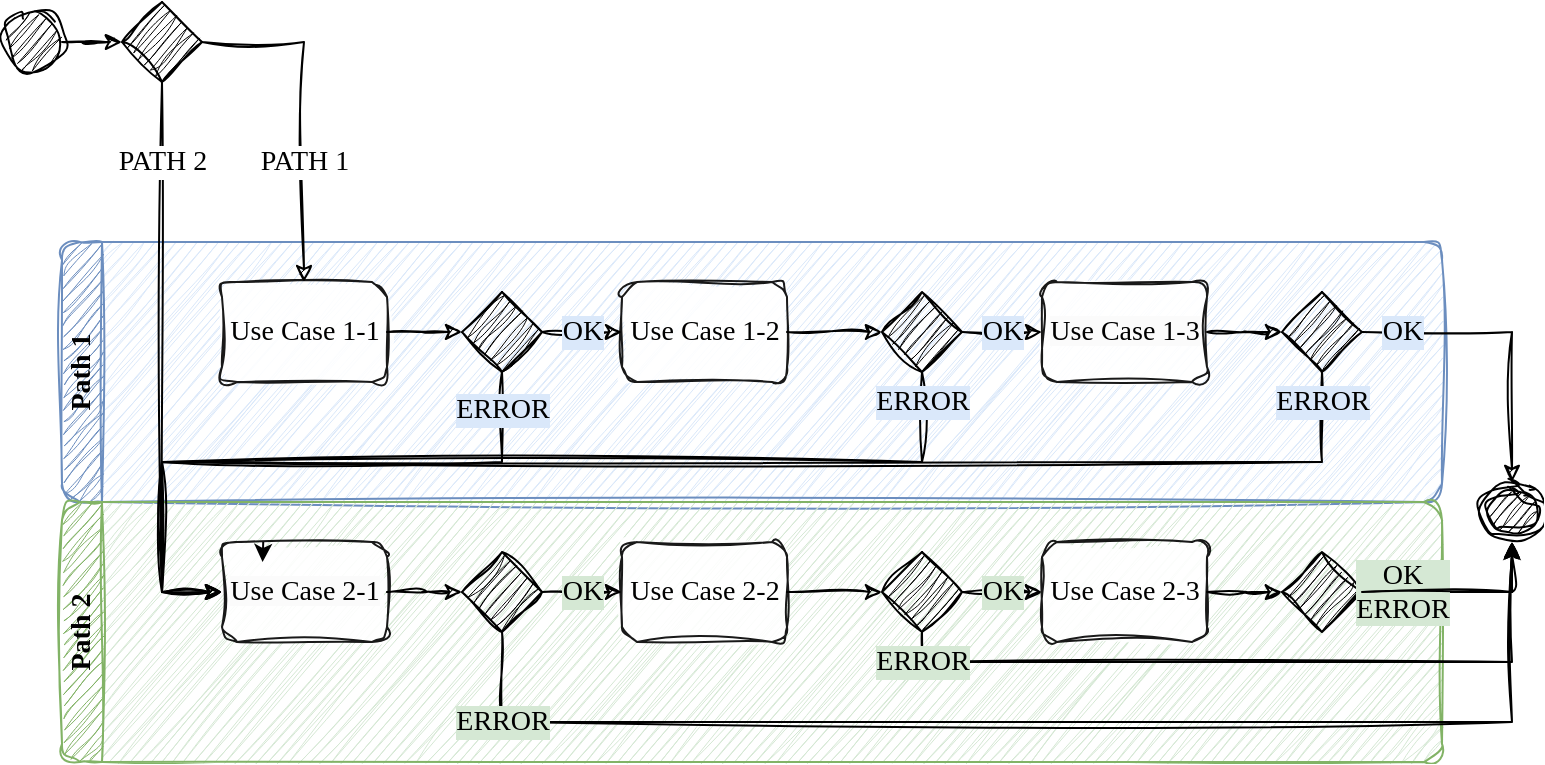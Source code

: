 <mxfile version="24.4.6" type="device">
  <diagram name="Page-1" id="c7488fd3-1785-93aa-aadb-54a6760d102a">
    <mxGraphModel dx="989" dy="542" grid="1" gridSize="10" guides="1" tooltips="1" connect="1" arrows="1" fold="1" page="1" pageScale="1" pageWidth="1100" pageHeight="850" background="none" math="0" shadow="0">
      <root>
        <mxCell id="0" />
        <mxCell id="1" parent="0" />
        <mxCell id="CB23qE7CLjNzFdRbjK3I-55" value="Path 1" style="swimlane;startSize=20;horizontal=0;html=1;whiteSpace=wrap;fillColor=#6c8ebf;strokeColor=#6c8ebf;swimlaneFillColor=#dae8fa;sketch=1;curveFitting=1;jiggle=2;rounded=1;fontFamily=Just Another Hand;fontSource=https%3A%2F%2Ffonts.googleapis.com%2Fcss%3Ffamily%3DJust%2BAnother%2BHand;fontSize=14;" parent="1" vertex="1">
          <mxGeometry x="170" y="240" width="690" height="130" as="geometry">
            <mxRectangle x="170" y="140" width="40" height="70" as="alternateBounds" />
          </mxGeometry>
        </mxCell>
        <mxCell id="CB23qE7CLjNzFdRbjK3I-6" value="Use Case 1-1" style="rounded=1;whiteSpace=wrap;html=1;opacity=90;sketch=1;curveFitting=1;jiggle=2;fontFamily=Just Another Hand;fontSource=https%3A%2F%2Ffonts.googleapis.com%2Fcss%3Ffamily%3DJust%2BAnother%2BHand;fontSize=14;" parent="CB23qE7CLjNzFdRbjK3I-55" vertex="1">
          <mxGeometry x="80" y="20" width="82.5" height="50" as="geometry" />
        </mxCell>
        <mxCell id="CB23qE7CLjNzFdRbjK3I-21" value="Use Case 1-2" style="rounded=1;whiteSpace=wrap;html=1;opacity=90;sketch=1;curveFitting=1;jiggle=2;fontFamily=Just Another Hand;fontSource=https%3A%2F%2Ffonts.googleapis.com%2Fcss%3Ffamily%3DJust%2BAnother%2BHand;fontSize=14;" parent="CB23qE7CLjNzFdRbjK3I-55" vertex="1">
          <mxGeometry x="280" y="20" width="82.5" height="50" as="geometry" />
        </mxCell>
        <mxCell id="CB23qE7CLjNzFdRbjK3I-59" value="OK" style="edgeStyle=orthogonalEdgeStyle;rounded=0;orthogonalLoop=1;jettySize=auto;html=1;labelBackgroundColor=#DAE8FA;sketch=1;curveFitting=1;jiggle=2;fontFamily=Just Another Hand;fontSource=https%3A%2F%2Ffonts.googleapis.com%2Fcss%3Ffamily%3DJust%2BAnother%2BHand;fontSize=14;" parent="CB23qE7CLjNzFdRbjK3I-55" source="CB23qE7CLjNzFdRbjK3I-17" target="CB23qE7CLjNzFdRbjK3I-21" edge="1">
          <mxGeometry relative="1" as="geometry">
            <mxPoint as="offset" />
          </mxGeometry>
        </mxCell>
        <mxCell id="CB23qE7CLjNzFdRbjK3I-17" value="" style="rhombus;whiteSpace=wrap;html=1;fillColor=strokeColor;sketch=1;curveFitting=1;jiggle=2;fontFamily=Just Another Hand;fontSource=https%3A%2F%2Ffonts.googleapis.com%2Fcss%3Ffamily%3DJust%2BAnother%2BHand;fontSize=14;" parent="CB23qE7CLjNzFdRbjK3I-55" vertex="1">
          <mxGeometry x="200" y="25" width="40" height="40" as="geometry" />
        </mxCell>
        <mxCell id="CB23qE7CLjNzFdRbjK3I-31" style="edgeStyle=orthogonalEdgeStyle;rounded=0;orthogonalLoop=1;jettySize=auto;html=1;sketch=1;curveFitting=1;jiggle=2;fontFamily=Just Another Hand;fontSource=https%3A%2F%2Ffonts.googleapis.com%2Fcss%3Ffamily%3DJust%2BAnother%2BHand;fontSize=14;" parent="CB23qE7CLjNzFdRbjK3I-55" source="CB23qE7CLjNzFdRbjK3I-6" target="CB23qE7CLjNzFdRbjK3I-17" edge="1">
          <mxGeometry relative="1" as="geometry" />
        </mxCell>
        <mxCell id="CB23qE7CLjNzFdRbjK3I-22" value="" style="rhombus;whiteSpace=wrap;html=1;fillColor=strokeColor;sketch=1;curveFitting=1;jiggle=2;fontFamily=Just Another Hand;fontSource=https%3A%2F%2Ffonts.googleapis.com%2Fcss%3Ffamily%3DJust%2BAnother%2BHand;fontSize=14;" parent="CB23qE7CLjNzFdRbjK3I-55" vertex="1">
          <mxGeometry x="410" y="25" width="40" height="40" as="geometry" />
        </mxCell>
        <mxCell id="CB23qE7CLjNzFdRbjK3I-33" style="edgeStyle=orthogonalEdgeStyle;rounded=0;orthogonalLoop=1;jettySize=auto;html=1;sketch=1;curveFitting=1;jiggle=2;fontFamily=Just Another Hand;fontSource=https%3A%2F%2Ffonts.googleapis.com%2Fcss%3Ffamily%3DJust%2BAnother%2BHand;fontSize=14;" parent="CB23qE7CLjNzFdRbjK3I-55" source="CB23qE7CLjNzFdRbjK3I-21" target="CB23qE7CLjNzFdRbjK3I-22" edge="1">
          <mxGeometry relative="1" as="geometry" />
        </mxCell>
        <mxCell id="CB23qE7CLjNzFdRbjK3I-23" value="&lt;span style=&quot;color: rgb(0, 0, 0); font-size: 14px; font-style: normal; font-variant-ligatures: normal; font-variant-caps: normal; font-weight: 400; letter-spacing: normal; orphans: 2; text-align: center; text-indent: 0px; text-transform: none; widows: 2; word-spacing: 0px; -webkit-text-stroke-width: 0px; background-color: rgb(251, 251, 251); text-decoration-thickness: initial; text-decoration-style: initial; text-decoration-color: initial; float: none; display: inline !important;&quot;&gt;Use Case 1-3&lt;/span&gt;" style="rounded=1;whiteSpace=wrap;html=1;opacity=90;sketch=1;curveFitting=1;jiggle=2;fontFamily=Just Another Hand;fontSource=https%3A%2F%2Ffonts.googleapis.com%2Fcss%3Ffamily%3DJust%2BAnother%2BHand;fontSize=14;" parent="CB23qE7CLjNzFdRbjK3I-55" vertex="1">
          <mxGeometry x="490" y="20" width="82.5" height="50" as="geometry" />
        </mxCell>
        <mxCell id="CB23qE7CLjNzFdRbjK3I-34" value="OK" style="edgeStyle=orthogonalEdgeStyle;rounded=0;orthogonalLoop=1;jettySize=auto;html=1;labelBackgroundColor=#DAE8FA;sketch=1;curveFitting=1;jiggle=2;fontFamily=Just Another Hand;fontSource=https%3A%2F%2Ffonts.googleapis.com%2Fcss%3Ffamily%3DJust%2BAnother%2BHand;fontSize=14;" parent="CB23qE7CLjNzFdRbjK3I-55" source="CB23qE7CLjNzFdRbjK3I-22" target="CB23qE7CLjNzFdRbjK3I-23" edge="1">
          <mxGeometry relative="1" as="geometry">
            <mxPoint as="offset" />
          </mxGeometry>
        </mxCell>
        <mxCell id="CB23qE7CLjNzFdRbjK3I-24" value="" style="rhombus;whiteSpace=wrap;html=1;fillColor=strokeColor;sketch=1;curveFitting=1;jiggle=2;fontFamily=Just Another Hand;fontSource=https%3A%2F%2Ffonts.googleapis.com%2Fcss%3Ffamily%3DJust%2BAnother%2BHand;fontSize=14;" parent="CB23qE7CLjNzFdRbjK3I-55" vertex="1">
          <mxGeometry x="610" y="25" width="40" height="40" as="geometry" />
        </mxCell>
        <mxCell id="CB23qE7CLjNzFdRbjK3I-35" style="edgeStyle=orthogonalEdgeStyle;rounded=0;orthogonalLoop=1;jettySize=auto;html=1;sketch=1;curveFitting=1;jiggle=2;fontFamily=Just Another Hand;fontSource=https%3A%2F%2Ffonts.googleapis.com%2Fcss%3Ffamily%3DJust%2BAnother%2BHand;fontSize=14;" parent="CB23qE7CLjNzFdRbjK3I-55" source="CB23qE7CLjNzFdRbjK3I-23" target="CB23qE7CLjNzFdRbjK3I-24" edge="1">
          <mxGeometry relative="1" as="geometry" />
        </mxCell>
        <mxCell id="CB23qE7CLjNzFdRbjK3I-56" value="Path 2" style="swimlane;startSize=20;horizontal=0;html=1;whiteSpace=wrap;fillColor=#82B366;strokeColor=#82b366;swimlaneFillColor=#D5E8D4;sketch=1;curveFitting=1;jiggle=2;rounded=1;fontFamily=Just Another Hand;fontSource=https%3A%2F%2Ffonts.googleapis.com%2Fcss%3Ffamily%3DJust%2BAnother%2BHand;fontSize=14;" parent="1" vertex="1">
          <mxGeometry x="170" y="370" width="690" height="130" as="geometry" />
        </mxCell>
        <mxCell id="CB23qE7CLjNzFdRbjK3I-46" value="" style="rhombus;whiteSpace=wrap;html=1;fillColor=strokeColor;sketch=1;curveFitting=1;jiggle=2;fontFamily=Just Another Hand;fontSource=https%3A%2F%2Ffonts.googleapis.com%2Fcss%3Ffamily%3DJust%2BAnother%2BHand;fontSize=14;" parent="CB23qE7CLjNzFdRbjK3I-56" vertex="1">
          <mxGeometry x="610" y="25" width="40" height="40" as="geometry" />
        </mxCell>
        <mxCell id="CB23qE7CLjNzFdRbjK3I-29" value="Use Case 2-3" style="rounded=1;whiteSpace=wrap;html=1;opacity=90;sketch=1;curveFitting=1;jiggle=2;fontFamily=Just Another Hand;fontSource=https%3A%2F%2Ffonts.googleapis.com%2Fcss%3Ffamily%3DJust%2BAnother%2BHand;fontSize=14;" parent="CB23qE7CLjNzFdRbjK3I-56" vertex="1">
          <mxGeometry x="490" y="20" width="82.5" height="50" as="geometry" />
        </mxCell>
        <mxCell id="CB23qE7CLjNzFdRbjK3I-47" style="edgeStyle=orthogonalEdgeStyle;rounded=0;orthogonalLoop=1;jettySize=auto;html=1;sketch=1;curveFitting=1;jiggle=2;fontFamily=Just Another Hand;fontSource=https%3A%2F%2Ffonts.googleapis.com%2Fcss%3Ffamily%3DJust%2BAnother%2BHand;fontSize=14;" parent="CB23qE7CLjNzFdRbjK3I-56" source="CB23qE7CLjNzFdRbjK3I-29" target="CB23qE7CLjNzFdRbjK3I-46" edge="1">
          <mxGeometry relative="1" as="geometry" />
        </mxCell>
        <mxCell id="CB23qE7CLjNzFdRbjK3I-28" value="" style="rhombus;whiteSpace=wrap;html=1;fillColor=strokeColor;sketch=1;curveFitting=1;jiggle=2;fontFamily=Just Another Hand;fontSource=https%3A%2F%2Ffonts.googleapis.com%2Fcss%3Ffamily%3DJust%2BAnother%2BHand;fontSize=14;" parent="CB23qE7CLjNzFdRbjK3I-56" vertex="1">
          <mxGeometry x="410" y="25" width="40" height="40" as="geometry" />
        </mxCell>
        <mxCell id="CB23qE7CLjNzFdRbjK3I-41" value="OK" style="edgeStyle=orthogonalEdgeStyle;rounded=0;orthogonalLoop=1;jettySize=auto;html=1;labelBackgroundColor=#D5E8D4;sketch=1;curveFitting=1;jiggle=2;fontFamily=Just Another Hand;fontSource=https%3A%2F%2Ffonts.googleapis.com%2Fcss%3Ffamily%3DJust%2BAnother%2BHand;fontSize=14;" parent="CB23qE7CLjNzFdRbjK3I-56" source="CB23qE7CLjNzFdRbjK3I-28" target="CB23qE7CLjNzFdRbjK3I-29" edge="1">
          <mxGeometry relative="1" as="geometry" />
        </mxCell>
        <mxCell id="CB23qE7CLjNzFdRbjK3I-27" value="Use Case 2-2" style="rounded=1;whiteSpace=wrap;html=1;opacity=90;sketch=1;curveFitting=1;jiggle=2;fontFamily=Just Another Hand;fontSource=https%3A%2F%2Ffonts.googleapis.com%2Fcss%3Ffamily%3DJust%2BAnother%2BHand;fontSize=14;" parent="CB23qE7CLjNzFdRbjK3I-56" vertex="1">
          <mxGeometry x="280" y="20" width="82.5" height="50" as="geometry" />
        </mxCell>
        <mxCell id="CB23qE7CLjNzFdRbjK3I-40" style="edgeStyle=orthogonalEdgeStyle;rounded=0;orthogonalLoop=1;jettySize=auto;html=1;entryX=0;entryY=0.5;entryDx=0;entryDy=0;sketch=1;curveFitting=1;jiggle=2;fontFamily=Just Another Hand;fontSource=https%3A%2F%2Ffonts.googleapis.com%2Fcss%3Ffamily%3DJust%2BAnother%2BHand;fontSize=14;" parent="CB23qE7CLjNzFdRbjK3I-56" source="CB23qE7CLjNzFdRbjK3I-27" target="CB23qE7CLjNzFdRbjK3I-28" edge="1">
          <mxGeometry relative="1" as="geometry" />
        </mxCell>
        <mxCell id="CB23qE7CLjNzFdRbjK3I-26" value="" style="rhombus;whiteSpace=wrap;html=1;fillColor=strokeColor;sketch=1;curveFitting=1;jiggle=2;fontFamily=Just Another Hand;fontSource=https%3A%2F%2Ffonts.googleapis.com%2Fcss%3Ffamily%3DJust%2BAnother%2BHand;fontSize=14;" parent="CB23qE7CLjNzFdRbjK3I-56" vertex="1">
          <mxGeometry x="200" y="25" width="40" height="40" as="geometry" />
        </mxCell>
        <mxCell id="CB23qE7CLjNzFdRbjK3I-39" value="OK" style="edgeStyle=orthogonalEdgeStyle;rounded=0;orthogonalLoop=1;jettySize=auto;html=1;labelBackgroundColor=#D5E8D4;sketch=1;curveFitting=1;jiggle=2;fontFamily=Just Another Hand;fontSource=https%3A%2F%2Ffonts.googleapis.com%2Fcss%3Ffamily%3DJust%2BAnother%2BHand;fontSize=14;" parent="CB23qE7CLjNzFdRbjK3I-56" source="CB23qE7CLjNzFdRbjK3I-26" target="CB23qE7CLjNzFdRbjK3I-27" edge="1">
          <mxGeometry relative="1" as="geometry" />
        </mxCell>
        <mxCell id="CB23qE7CLjNzFdRbjK3I-5" value="" style="edgeStyle=orthogonalEdgeStyle;rounded=0;orthogonalLoop=1;jettySize=auto;html=1;sketch=1;curveFitting=1;jiggle=2;fontFamily=Just Another Hand;fontSource=https%3A%2F%2Ffonts.googleapis.com%2Fcss%3Ffamily%3DJust%2BAnother%2BHand;fontSize=14;" parent="1" source="CB23qE7CLjNzFdRbjK3I-1" target="CB23qE7CLjNzFdRbjK3I-4" edge="1">
          <mxGeometry relative="1" as="geometry" />
        </mxCell>
        <mxCell id="CB23qE7CLjNzFdRbjK3I-1" value="" style="ellipse;fillColor=strokeColor;html=1;sketch=1;curveFitting=1;jiggle=2;fontFamily=Just Another Hand;fontSource=https%3A%2F%2Ffonts.googleapis.com%2Fcss%3Ffamily%3DJust%2BAnother%2BHand;fontSize=14;" parent="1" vertex="1">
          <mxGeometry x="140" y="125" width="30" height="30" as="geometry" />
        </mxCell>
        <mxCell id="CB23qE7CLjNzFdRbjK3I-7" value="PATH 1" style="edgeStyle=orthogonalEdgeStyle;rounded=0;orthogonalLoop=1;jettySize=auto;html=1;labelBorderColor=none;sketch=1;curveFitting=1;jiggle=2;fontFamily=Just Another Hand;fontSource=https%3A%2F%2Ffonts.googleapis.com%2Fcss%3Ffamily%3DJust%2BAnother%2BHand;fontSize=14;" parent="1" source="CB23qE7CLjNzFdRbjK3I-4" target="CB23qE7CLjNzFdRbjK3I-6" edge="1">
          <mxGeometry x="0.298" relative="1" as="geometry">
            <Array as="points">
              <mxPoint x="291" y="140" />
            </Array>
            <mxPoint as="offset" />
          </mxGeometry>
        </mxCell>
        <mxCell id="CB23qE7CLjNzFdRbjK3I-30" value="PATH 2" style="edgeStyle=orthogonalEdgeStyle;rounded=0;orthogonalLoop=1;jettySize=auto;html=1;entryX=0;entryY=0.5;entryDx=0;entryDy=0;labelBorderColor=none;sketch=1;curveFitting=1;jiggle=2;fontFamily=Just Another Hand;fontSource=https%3A%2F%2Ffonts.googleapis.com%2Fcss%3Ffamily%3DJust%2BAnother%2BHand;fontSize=14;" parent="1" source="CB23qE7CLjNzFdRbjK3I-4" target="CB23qE7CLjNzFdRbjK3I-25" edge="1">
          <mxGeometry x="-0.719" relative="1" as="geometry">
            <Array as="points">
              <mxPoint x="220" y="415" />
            </Array>
            <mxPoint as="offset" />
          </mxGeometry>
        </mxCell>
        <mxCell id="CB23qE7CLjNzFdRbjK3I-4" value="" style="rhombus;whiteSpace=wrap;html=1;fillColor=strokeColor;sketch=1;curveFitting=1;jiggle=2;fontFamily=Just Another Hand;fontSource=https%3A%2F%2Ffonts.googleapis.com%2Fcss%3Ffamily%3DJust%2BAnother%2BHand;fontSize=14;" parent="1" vertex="1">
          <mxGeometry x="200" y="120" width="40" height="40" as="geometry" />
        </mxCell>
        <mxCell id="CB23qE7CLjNzFdRbjK3I-50" style="edgeStyle=orthogonalEdgeStyle;rounded=0;orthogonalLoop=1;jettySize=auto;html=1;entryX=0;entryY=0.5;entryDx=0;entryDy=0;sketch=1;curveFitting=1;jiggle=2;fontFamily=Just Another Hand;fontSource=https%3A%2F%2Ffonts.googleapis.com%2Fcss%3Ffamily%3DJust%2BAnother%2BHand;fontSize=14;" parent="1" source="CB23qE7CLjNzFdRbjK3I-17" target="CB23qE7CLjNzFdRbjK3I-25" edge="1">
          <mxGeometry relative="1" as="geometry">
            <Array as="points">
              <mxPoint x="390" y="350" />
              <mxPoint x="220" y="350" />
              <mxPoint x="220" y="415" />
            </Array>
          </mxGeometry>
        </mxCell>
        <mxCell id="CB23qE7CLjNzFdRbjK3I-58" value="ERROR" style="edgeLabel;html=1;align=center;verticalAlign=middle;resizable=0;points=[];labelBackgroundColor=#DAE8FA;fontFamily=Just Another Hand;fontSource=https%3A%2F%2Ffonts.googleapis.com%2Fcss%3Ffamily%3DJust%2BAnother%2BHand;fontSize=14;" parent="CB23qE7CLjNzFdRbjK3I-50" vertex="1" connectable="0">
          <mxGeometry x="-0.882" y="-3" relative="1" as="geometry">
            <mxPoint x="3" as="offset" />
          </mxGeometry>
        </mxCell>
        <mxCell id="CB23qE7CLjNzFdRbjK3I-51" value="ERROR" style="edgeStyle=orthogonalEdgeStyle;rounded=0;orthogonalLoop=1;jettySize=auto;html=1;entryX=0;entryY=0.5;entryDx=0;entryDy=0;labelBackgroundColor=#DAE8FA;sketch=1;curveFitting=1;jiggle=2;fontFamily=Just Another Hand;fontSource=https%3A%2F%2Ffonts.googleapis.com%2Fcss%3Ffamily%3DJust%2BAnother%2BHand;fontSize=14;" parent="1" source="CB23qE7CLjNzFdRbjK3I-22" target="CB23qE7CLjNzFdRbjK3I-25" edge="1">
          <mxGeometry x="-0.942" relative="1" as="geometry">
            <Array as="points">
              <mxPoint x="600" y="350" />
              <mxPoint x="220" y="350" />
              <mxPoint x="220" y="415" />
            </Array>
            <mxPoint as="offset" />
          </mxGeometry>
        </mxCell>
        <mxCell id="CB23qE7CLjNzFdRbjK3I-48" value="OK" style="edgeStyle=orthogonalEdgeStyle;rounded=0;orthogonalLoop=1;jettySize=auto;html=1;entryX=0.5;entryY=0;entryDx=0;entryDy=0;labelBackgroundColor=#DAE8FA;sketch=1;curveFitting=1;jiggle=2;fontFamily=Just Another Hand;fontSource=https%3A%2F%2Ffonts.googleapis.com%2Fcss%3Ffamily%3DJust%2BAnother%2BHand;fontSize=14;" parent="1" source="CB23qE7CLjNzFdRbjK3I-24" target="CB23qE7CLjNzFdRbjK3I-43" edge="1">
          <mxGeometry x="-0.733" relative="1" as="geometry">
            <mxPoint as="offset" />
          </mxGeometry>
        </mxCell>
        <mxCell id="CB23qE7CLjNzFdRbjK3I-49" value="ERROR" style="edgeStyle=orthogonalEdgeStyle;rounded=0;orthogonalLoop=1;jettySize=auto;html=1;entryX=0;entryY=0.5;entryDx=0;entryDy=0;labelBackgroundColor=#DAE8FA;sketch=1;curveFitting=1;jiggle=2;fontFamily=Just Another Hand;fontSource=https%3A%2F%2Ffonts.googleapis.com%2Fcss%3Ffamily%3DJust%2BAnother%2BHand;fontSize=14;" parent="1" source="CB23qE7CLjNzFdRbjK3I-24" target="CB23qE7CLjNzFdRbjK3I-25" edge="1">
          <mxGeometry x="-0.958" relative="1" as="geometry">
            <Array as="points">
              <mxPoint x="800" y="350" />
              <mxPoint x="220" y="350" />
              <mxPoint x="220" y="415" />
            </Array>
            <mxPoint as="offset" />
          </mxGeometry>
        </mxCell>
        <mxCell id="CB23qE7CLjNzFdRbjK3I-38" style="edgeStyle=orthogonalEdgeStyle;rounded=0;orthogonalLoop=1;jettySize=auto;html=1;sketch=1;curveFitting=1;jiggle=2;fontFamily=Just Another Hand;fontSource=https%3A%2F%2Ffonts.googleapis.com%2Fcss%3Ffamily%3DJust%2BAnother%2BHand;fontSize=14;" parent="1" source="CB23qE7CLjNzFdRbjK3I-25" target="CB23qE7CLjNzFdRbjK3I-26" edge="1">
          <mxGeometry relative="1" as="geometry" />
        </mxCell>
        <mxCell id="CB23qE7CLjNzFdRbjK3I-25" value="&lt;span style=&quot;color: rgb(0, 0, 0); font-size: 14px; font-style: normal; font-variant-ligatures: normal; font-variant-caps: normal; font-weight: 400; letter-spacing: normal; orphans: 2; text-align: center; text-indent: 0px; text-transform: none; widows: 2; word-spacing: 0px; -webkit-text-stroke-width: 0px; background-color: rgb(251, 251, 251); text-decoration-thickness: initial; text-decoration-style: initial; text-decoration-color: initial; float: none; display: inline !important;&quot;&gt;Use Case 2-1&lt;/span&gt;" style="rounded=1;whiteSpace=wrap;html=1;opacity=90;sketch=1;curveFitting=1;jiggle=2;fontFamily=Just Another Hand;fontSource=https%3A%2F%2Ffonts.googleapis.com%2Fcss%3Ffamily%3DJust%2BAnother%2BHand;fontSize=14;" parent="1" vertex="1">
          <mxGeometry x="250" y="390" width="82.5" height="50" as="geometry" />
        </mxCell>
        <mxCell id="CB23qE7CLjNzFdRbjK3I-44" value="ERROR" style="edgeStyle=orthogonalEdgeStyle;rounded=0;orthogonalLoop=1;jettySize=auto;html=1;entryX=0.5;entryY=1;entryDx=0;entryDy=0;labelBackgroundColor=#D5E8D4;sketch=1;curveFitting=1;jiggle=2;fontFamily=Just Another Hand;fontSource=https%3A%2F%2Ffonts.googleapis.com%2Fcss%3Ffamily%3DJust%2BAnother%2BHand;fontSize=14;" parent="1" source="CB23qE7CLjNzFdRbjK3I-26" target="CB23qE7CLjNzFdRbjK3I-43" edge="1">
          <mxGeometry x="-0.859" relative="1" as="geometry">
            <Array as="points">
              <mxPoint x="390" y="480" />
              <mxPoint x="895" y="480" />
            </Array>
            <mxPoint as="offset" />
          </mxGeometry>
        </mxCell>
        <mxCell id="CB23qE7CLjNzFdRbjK3I-45" value="ERROR" style="edgeStyle=orthogonalEdgeStyle;rounded=0;orthogonalLoop=1;jettySize=auto;html=1;labelBackgroundColor=#D5E8D4;sketch=1;curveFitting=1;jiggle=2;fontFamily=Just Another Hand;fontSource=https%3A%2F%2Ffonts.googleapis.com%2Fcss%3Ffamily%3DJust%2BAnother%2BHand;fontSize=14;" parent="1" source="CB23qE7CLjNzFdRbjK3I-28" target="CB23qE7CLjNzFdRbjK3I-43" edge="1">
          <mxGeometry x="-0.919" relative="1" as="geometry">
            <Array as="points">
              <mxPoint x="600" y="450" />
              <mxPoint x="895" y="450" />
            </Array>
            <mxPoint as="offset" />
          </mxGeometry>
        </mxCell>
        <mxCell id="CB23qE7CLjNzFdRbjK3I-43" value="" style="ellipse;html=1;shape=endState;fillColor=strokeColor;sketch=1;curveFitting=1;jiggle=2;fontFamily=Just Another Hand;fontSource=https%3A%2F%2Ffonts.googleapis.com%2Fcss%3Ffamily%3DJust%2BAnother%2BHand;fontSize=14;" parent="1" vertex="1">
          <mxGeometry x="880" y="360" width="30" height="30" as="geometry" />
        </mxCell>
        <mxCell id="CB23qE7CLjNzFdRbjK3I-52" value="OK&lt;br style=&quot;font-size: 14px;&quot;&gt;ERROR" style="edgeStyle=orthogonalEdgeStyle;rounded=0;orthogonalLoop=1;jettySize=auto;html=1;entryX=0.5;entryY=1;entryDx=0;entryDy=0;labelBackgroundColor=#D5E8D4;fontFamily=Just Another Hand;fontSource=https%3A%2F%2Ffonts.googleapis.com%2Fcss%3Ffamily%3DJust%2BAnother%2BHand;fontSize=14;" parent="1" source="CB23qE7CLjNzFdRbjK3I-46" target="CB23qE7CLjNzFdRbjK3I-43" edge="1">
          <mxGeometry x="-0.6" relative="1" as="geometry">
            <mxPoint as="offset" />
          </mxGeometry>
        </mxCell>
        <mxCell id="CB23qE7CLjNzFdRbjK3I-60" value="" style="edgeStyle=orthogonalEdgeStyle;rounded=0;orthogonalLoop=1;jettySize=auto;html=1;sketch=1;curveFitting=1;jiggle=2;fontFamily=Just Another Hand;fontSource=https%3A%2F%2Ffonts.googleapis.com%2Fcss%3Ffamily%3DJust%2BAnother%2BHand;fontSize=14;" parent="1" source="CB23qE7CLjNzFdRbjK3I-46" target="CB23qE7CLjNzFdRbjK3I-43" edge="1">
          <mxGeometry relative="1" as="geometry" />
        </mxCell>
        <mxCell id="D9dafyuPQdY5oEtYcHpo-1" style="edgeStyle=orthogonalEdgeStyle;rounded=0;orthogonalLoop=1;jettySize=auto;html=1;exitX=0.25;exitY=0;exitDx=0;exitDy=0;entryX=0.246;entryY=0.2;entryDx=0;entryDy=0;entryPerimeter=0;fontFamily=Just Another Hand;fontSource=https%3A%2F%2Ffonts.googleapis.com%2Fcss%3Ffamily%3DJust%2BAnother%2BHand;fontSize=14;" edge="1" parent="1" source="CB23qE7CLjNzFdRbjK3I-25" target="CB23qE7CLjNzFdRbjK3I-25">
          <mxGeometry relative="1" as="geometry" />
        </mxCell>
      </root>
    </mxGraphModel>
  </diagram>
</mxfile>
